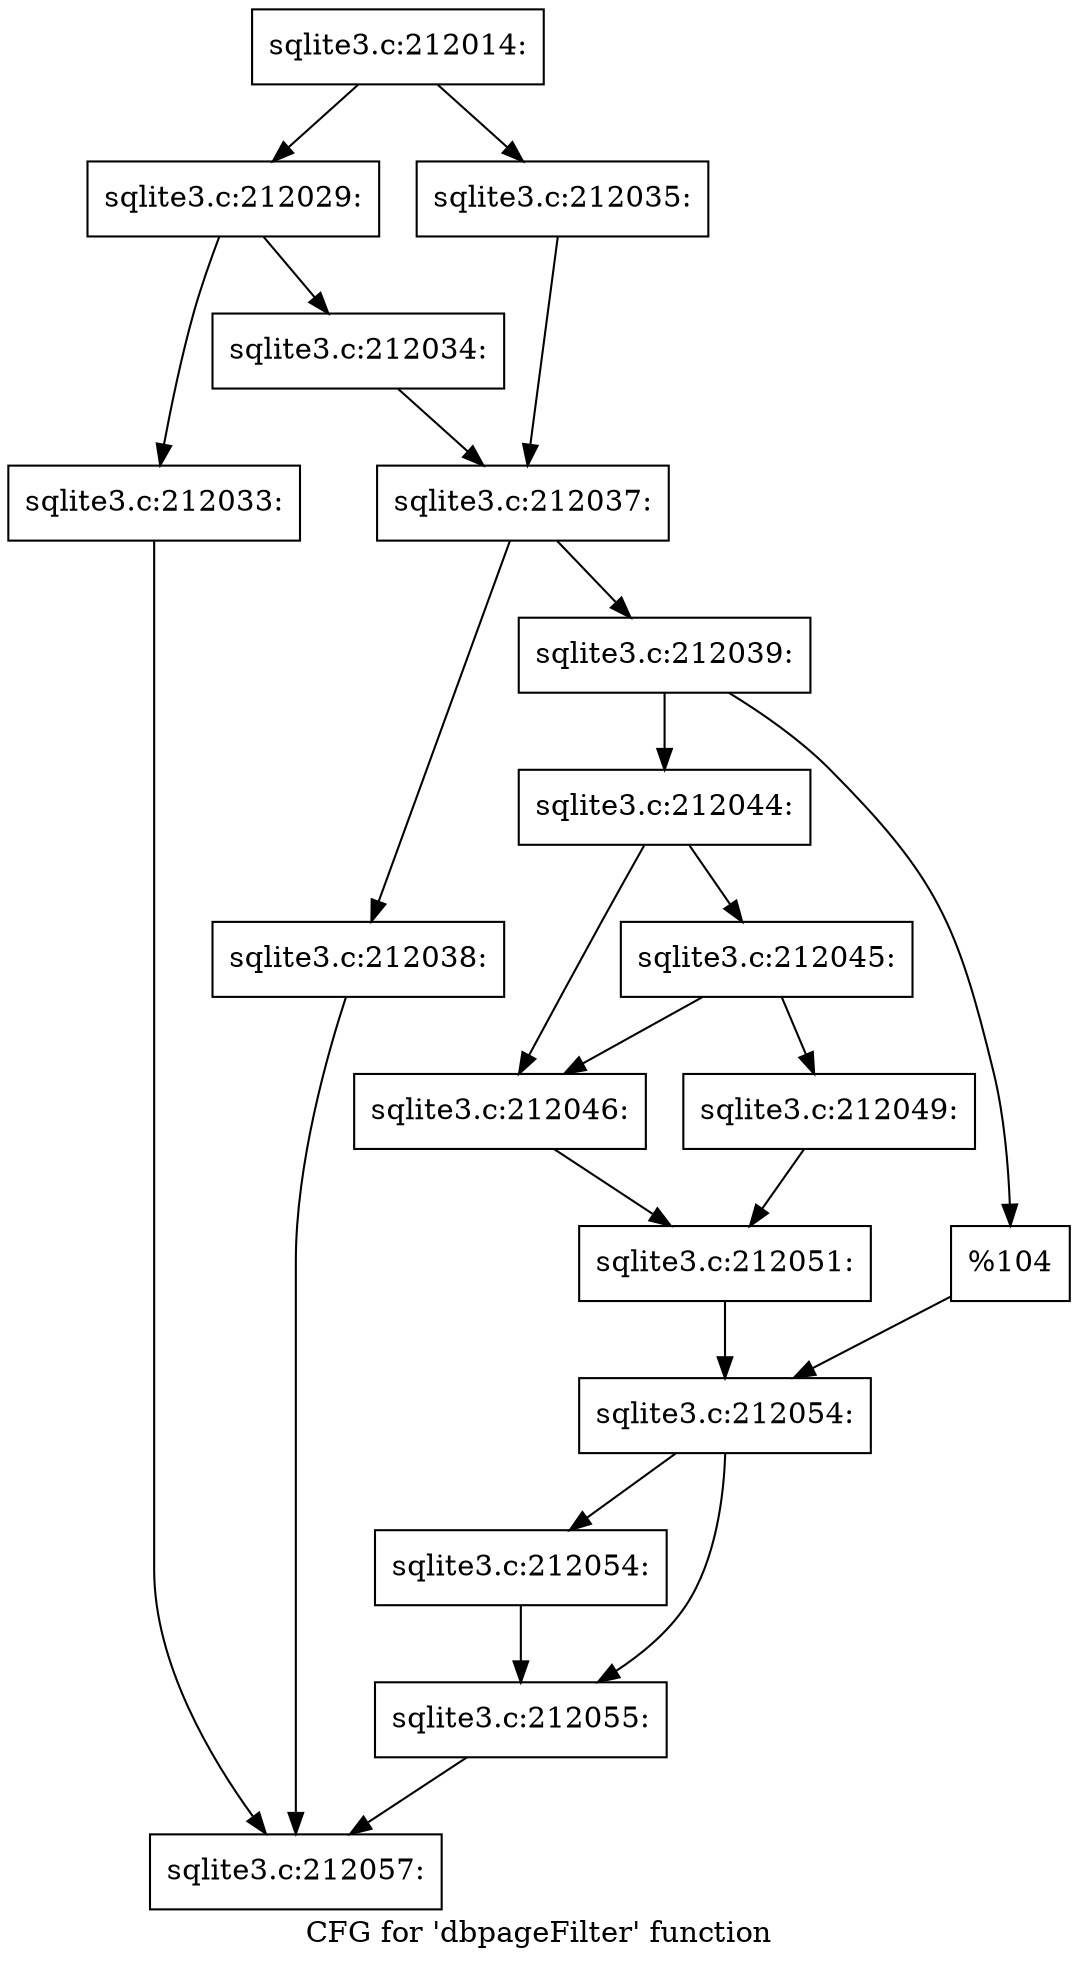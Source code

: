 digraph "CFG for 'dbpageFilter' function" {
	label="CFG for 'dbpageFilter' function";

	Node0x55c0fb6ba100 [shape=record,label="{sqlite3.c:212014:}"];
	Node0x55c0fb6ba100 -> Node0x55c0fb6c0980;
	Node0x55c0fb6ba100 -> Node0x55c0fb6c0a20;
	Node0x55c0fb6c0980 [shape=record,label="{sqlite3.c:212029:}"];
	Node0x55c0fb6c0980 -> Node0x55c0fb6c19c0;
	Node0x55c0fb6c0980 -> Node0x55c0fb6c1a10;
	Node0x55c0fb6c19c0 [shape=record,label="{sqlite3.c:212033:}"];
	Node0x55c0fb6c19c0 -> Node0x55c0fb6bcd70;
	Node0x55c0fb6c1a10 [shape=record,label="{sqlite3.c:212034:}"];
	Node0x55c0fb6c1a10 -> Node0x55c0fb6c09d0;
	Node0x55c0fb6c0a20 [shape=record,label="{sqlite3.c:212035:}"];
	Node0x55c0fb6c0a20 -> Node0x55c0fb6c09d0;
	Node0x55c0fb6c09d0 [shape=record,label="{sqlite3.c:212037:}"];
	Node0x55c0fb6c09d0 -> Node0x55c0fb6c2c50;
	Node0x55c0fb6c09d0 -> Node0x55c0fb6c2ca0;
	Node0x55c0fb6c2c50 [shape=record,label="{sqlite3.c:212038:}"];
	Node0x55c0fb6c2c50 -> Node0x55c0fb6bcd70;
	Node0x55c0fb6c2ca0 [shape=record,label="{sqlite3.c:212039:}"];
	Node0x55c0fb6c2ca0 -> Node0x55c0fb6c3ca0;
	Node0x55c0fb6c2ca0 -> Node0x55c0fb6c3d40;
	Node0x55c0fb6c3ca0 [shape=record,label="{sqlite3.c:212044:}"];
	Node0x55c0fb6c3ca0 -> Node0x55c0fb6c4870;
	Node0x55c0fb6c3ca0 -> Node0x55c0fb6c4960;
	Node0x55c0fb6c4960 [shape=record,label="{sqlite3.c:212045:}"];
	Node0x55c0fb6c4960 -> Node0x55c0fb6c4870;
	Node0x55c0fb6c4960 -> Node0x55c0fb6c4910;
	Node0x55c0fb6c4870 [shape=record,label="{sqlite3.c:212046:}"];
	Node0x55c0fb6c4870 -> Node0x55c0fb6c48c0;
	Node0x55c0fb6c4910 [shape=record,label="{sqlite3.c:212049:}"];
	Node0x55c0fb6c4910 -> Node0x55c0fb6c48c0;
	Node0x55c0fb6c48c0 [shape=record,label="{sqlite3.c:212051:}"];
	Node0x55c0fb6c48c0 -> Node0x55c0fb6c3cf0;
	Node0x55c0fb6c3d40 [shape=record,label="{%104}"];
	Node0x55c0fb6c3d40 -> Node0x55c0fb6c3cf0;
	Node0x55c0fb6c3cf0 [shape=record,label="{sqlite3.c:212054:}"];
	Node0x55c0fb6c3cf0 -> Node0x55c0fb6c6200;
	Node0x55c0fb6c3cf0 -> Node0x55c0fb6c6250;
	Node0x55c0fb6c6200 [shape=record,label="{sqlite3.c:212054:}"];
	Node0x55c0fb6c6200 -> Node0x55c0fb6c6250;
	Node0x55c0fb6c6250 [shape=record,label="{sqlite3.c:212055:}"];
	Node0x55c0fb6c6250 -> Node0x55c0fb6bcd70;
	Node0x55c0fb6bcd70 [shape=record,label="{sqlite3.c:212057:}"];
}
